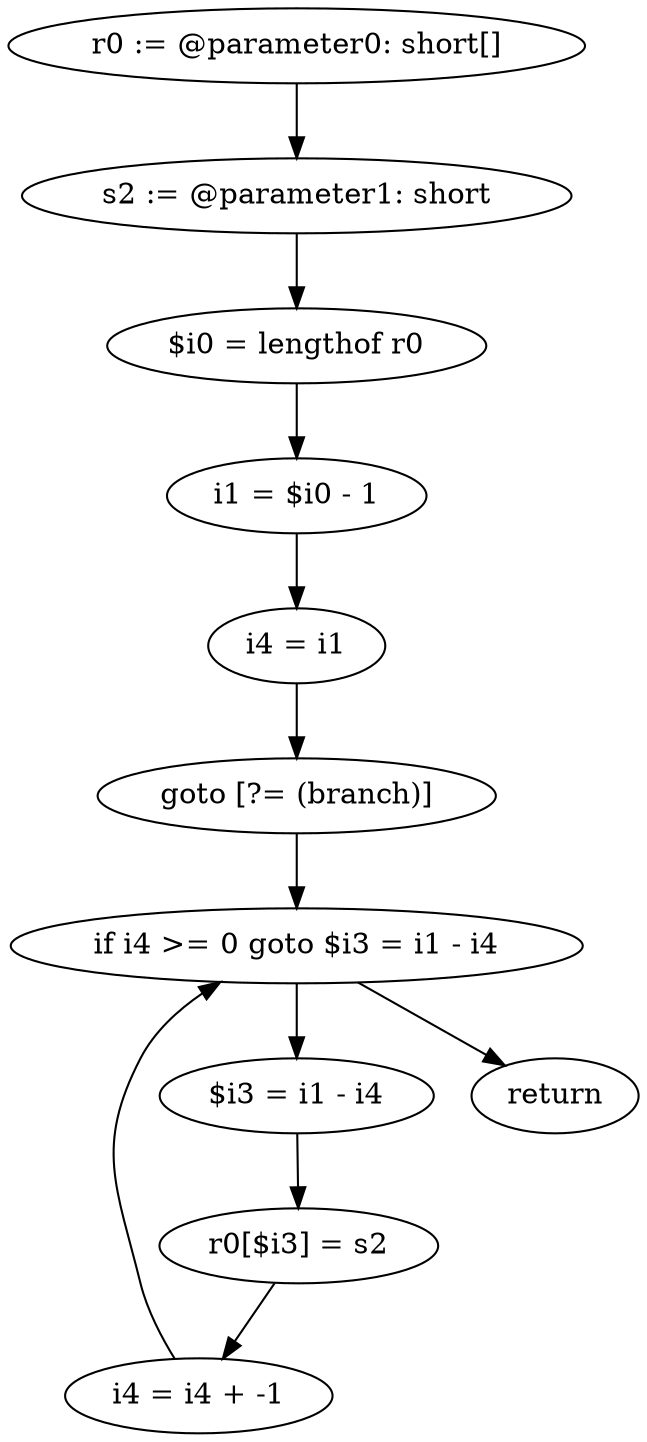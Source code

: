 digraph "unitGraph" {
    "r0 := @parameter0: short[]"
    "s2 := @parameter1: short"
    "$i0 = lengthof r0"
    "i1 = $i0 - 1"
    "i4 = i1"
    "goto [?= (branch)]"
    "$i3 = i1 - i4"
    "r0[$i3] = s2"
    "i4 = i4 + -1"
    "if i4 >= 0 goto $i3 = i1 - i4"
    "return"
    "r0 := @parameter0: short[]"->"s2 := @parameter1: short";
    "s2 := @parameter1: short"->"$i0 = lengthof r0";
    "$i0 = lengthof r0"->"i1 = $i0 - 1";
    "i1 = $i0 - 1"->"i4 = i1";
    "i4 = i1"->"goto [?= (branch)]";
    "goto [?= (branch)]"->"if i4 >= 0 goto $i3 = i1 - i4";
    "$i3 = i1 - i4"->"r0[$i3] = s2";
    "r0[$i3] = s2"->"i4 = i4 + -1";
    "i4 = i4 + -1"->"if i4 >= 0 goto $i3 = i1 - i4";
    "if i4 >= 0 goto $i3 = i1 - i4"->"return";
    "if i4 >= 0 goto $i3 = i1 - i4"->"$i3 = i1 - i4";
}
